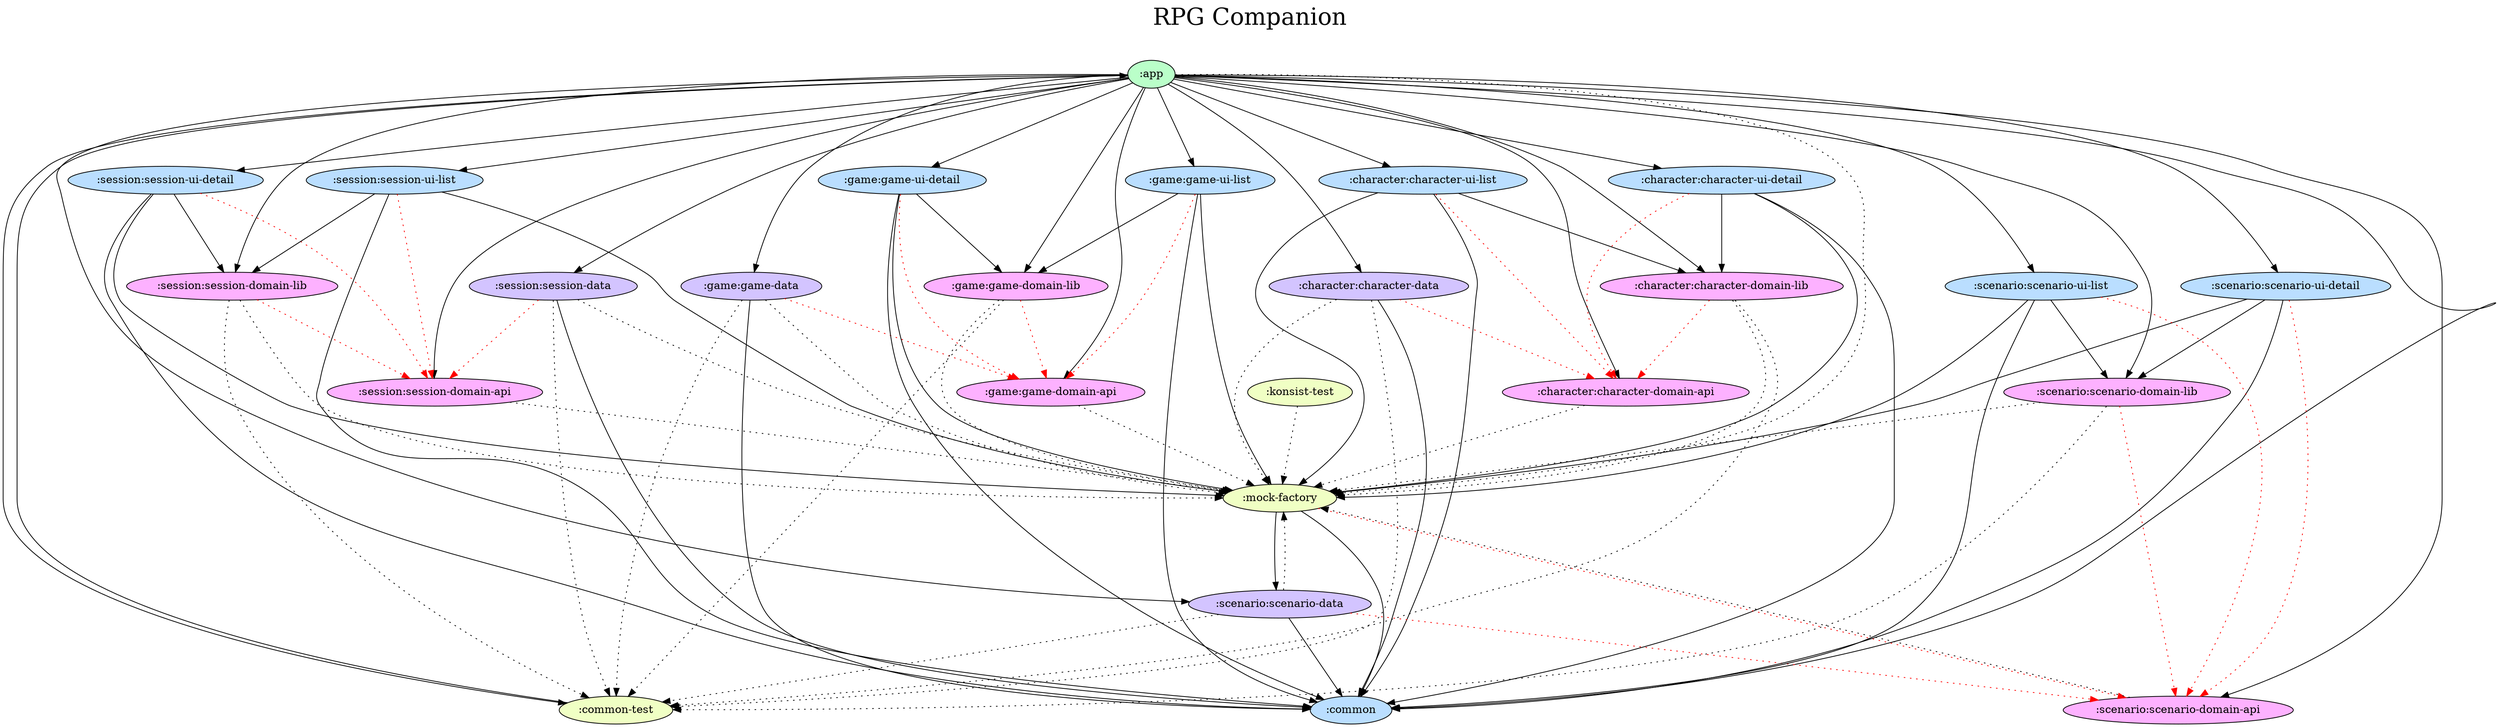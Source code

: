digraph {
  graph [label="RPG Companion\n ",labelloc=t,fontsize=30,ranksep=1.4];
  node [style=filled, fillcolor="#bbbbbb"];
  rankdir=TB;

  # Projects

  ":app" [fillcolor="#baffc9"];
  ":character:character-data" [fillcolor="#d3c4ff"];
  ":character:character-domain-api" [fillcolor="#fdb1ff"];
  ":character:character-domain-lib" [fillcolor="#fdb1ff"];
  ":character:character-ui-detail" [fillcolor="#badeff"];
  ":character:character-ui-list" [fillcolor="#badeff"];
  ":common" [fillcolor="#badeff"];
  ":common-test" [fillcolor="#f0ffc4"];
  ":game:game-data" [fillcolor="#d3c4ff"];
  ":game:game-domain-api" [fillcolor="#fdb1ff"];
  ":game:game-domain-lib" [fillcolor="#fdb1ff"];
  ":game:game-ui-detail" [fillcolor="#badeff"];
  ":game:game-ui-list" [fillcolor="#badeff"];
  ":konsist-test" [fillcolor="#f0ffc4"];
  ":mock-factory" [fillcolor="#f0ffc4"];
  ":scenario:scenario-data" [fillcolor="#d3c4ff"];
  ":scenario:scenario-domain-api" [fillcolor="#fdb1ff"];
  ":scenario:scenario-domain-lib" [fillcolor="#fdb1ff"];
  ":scenario:scenario-ui-detail" [fillcolor="#badeff"];
  ":scenario:scenario-ui-list" [fillcolor="#badeff"];
  ":session:session-data" [fillcolor="#d3c4ff"];
  ":session:session-domain-api" [fillcolor="#fdb1ff"];
  ":session:session-domain-lib" [fillcolor="#fdb1ff"];
  ":session:session-ui-detail" [fillcolor="#badeff"];
  ":session:session-ui-list" [fillcolor="#badeff"];

  {rank = same;}

  # Dependencies

  ":app" -> ":common" [style=filled, style=filled]
  ":app" -> ":mock-factory" [style=filled, style=dotted]
  ":app" -> ":character:character-data" [style=filled, style=filled]
  ":app" -> ":character:character-domain-lib" [style=filled, style=filled]
  ":app" -> ":character:character-ui-detail" [style=filled, style=filled]
  ":app" -> ":character:character-ui-list" [style=filled, style=filled]
  ":app" -> ":game:game-data" [style=filled, style=filled]
  ":app" -> ":game:game-domain-lib" [style=filled, style=filled]
  ":app" -> ":game:game-ui-detail" [style=filled, style=filled]
  ":app" -> ":game:game-ui-list" [style=filled, style=filled]
  ":app" -> ":scenario:scenario-data" [style=filled, style=filled]
  ":app" -> ":scenario:scenario-domain-lib" [style=filled, style=filled]
  ":app" -> ":scenario:scenario-ui-detail" [style=filled, style=filled]
  ":app" -> ":scenario:scenario-ui-list" [style=filled, style=filled]
  ":app" -> ":session:session-data" [style=filled, style=filled]
  ":app" -> ":session:session-domain-lib" [style=filled, style=filled]
  ":app" -> ":session:session-ui-detail" [style=filled, style=filled]
  ":app" -> ":session:session-ui-list" [style=filled, style=filled]
  ":app" -> ":common-test" [style=filled]
  ":app" -> ":character:character-domain-api" [style=filled]
  ":app" -> ":scenario:scenario-domain-api" [style=filled]
  ":app" -> ":session:session-domain-api" [style=filled]
  ":app" -> ":game:game-domain-api" [style=filled]
  ":common-test" -> ":app" [style=filled]
  ":mock-factory" -> ":scenario:scenario-domain-api" [color=red,style=dotted]
  ":mock-factory" -> ":common" [style=filled]
  ":mock-factory" -> ":scenario:scenario-data" [style=filled]
  ":konsist-test" -> ":mock-factory" [style=dotted]
  ":character:character-domain-lib" -> ":character:character-domain-api" [color=red,style=dotted]
  ":character:character-domain-lib" -> ":mock-factory" [style=dotted]
  ":character:character-domain-lib" -> ":common-test" [style=dotted]
  ":character:character-domain-api" -> ":mock-factory" [style=dotted]
  ":character:character-ui-detail" -> ":character:character-domain-api" [color=red,style=dotted]
  ":character:character-ui-detail" -> ":common" [style=filled]
  ":character:character-ui-detail" -> ":mock-factory" [style=filled]
  ":character:character-ui-detail" -> ":character:character-domain-lib" [style=filled]
  ":character:character-ui-list" -> ":character:character-domain-api" [color=red,style=dotted]
  ":character:character-ui-list" -> ":common" [style=filled]
  ":character:character-ui-list" -> ":mock-factory" [style=filled]
  ":character:character-ui-list" -> ":character:character-domain-lib" [style=filled]
  ":character:character-data" -> ":character:character-domain-api" [color=red,style=dotted]
  ":character:character-data" -> ":common" [style=filled]
  ":character:character-data" -> ":mock-factory" [style=dotted]
  ":character:character-data" -> ":common-test" [style=dotted]
  ":game:game-data" -> ":game:game-domain-api" [color=red,style=dotted]
  ":game:game-data" -> ":common" [style=filled]
  ":game:game-data" -> ":mock-factory" [style=dotted]
  ":game:game-data" -> ":common-test" [style=dotted]
  ":game:game-ui-list" -> ":game:game-domain-api" [color=red,style=dotted]
  ":game:game-ui-list" -> ":common" [style=filled]
  ":game:game-ui-list" -> ":mock-factory" [style=filled]
  ":game:game-ui-list" -> ":game:game-domain-lib" [style=filled]
  ":game:game-domain-api" -> ":mock-factory" [style=dotted]
  ":game:game-ui-detail" -> ":game:game-domain-api" [color=red,style=dotted]
  ":game:game-ui-detail" -> ":common" [style=filled]
  ":game:game-ui-detail" -> ":mock-factory" [style=filled]
  ":game:game-ui-detail" -> ":game:game-domain-lib" [style=filled]
  ":game:game-domain-lib" -> ":game:game-domain-api" [color=red,style=dotted]
  ":game:game-domain-lib" -> ":mock-factory" [style=dotted]
  ":game:game-domain-lib" -> ":common-test" [style=dotted]
  ":scenario:scenario-domain-api" -> ":mock-factory" [style=dotted]
  ":scenario:scenario-ui-list" -> ":scenario:scenario-domain-api" [color=red,style=dotted]
  ":scenario:scenario-ui-list" -> ":common" [style=filled]
  ":scenario:scenario-ui-list" -> ":mock-factory" [style=filled]
  ":scenario:scenario-ui-list" -> ":scenario:scenario-domain-lib" [style=filled]
  ":scenario:scenario-domain-lib" -> ":scenario:scenario-domain-api" [color=red,style=dotted]
  ":scenario:scenario-domain-lib" -> ":mock-factory" [style=dotted]
  ":scenario:scenario-domain-lib" -> ":common-test" [style=dotted]
  ":scenario:scenario-data" -> ":scenario:scenario-domain-api" [color=red,style=dotted]
  ":scenario:scenario-data" -> ":common" [style=filled]
  ":scenario:scenario-data" -> ":mock-factory" [style=dotted]
  ":scenario:scenario-data" -> ":common-test" [style=dotted]
  ":scenario:scenario-ui-detail" -> ":scenario:scenario-domain-api" [color=red,style=dotted]
  ":scenario:scenario-ui-detail" -> ":common" [style=filled]
  ":scenario:scenario-ui-detail" -> ":mock-factory" [style=filled]
  ":scenario:scenario-ui-detail" -> ":scenario:scenario-domain-lib" [style=filled]
  ":session:session-data" -> ":session:session-domain-api" [color=red,style=dotted]
  ":session:session-data" -> ":common" [style=filled]
  ":session:session-data" -> ":mock-factory" [style=dotted]
  ":session:session-data" -> ":common-test" [style=dotted]
  ":session:session-domain-api" -> ":mock-factory" [style=dotted]
  ":session:session-ui-detail" -> ":session:session-domain-api" [color=red,style=dotted]
  ":session:session-ui-detail" -> ":common" [style=filled]
  ":session:session-ui-detail" -> ":mock-factory" [style=filled]
  ":session:session-ui-detail" -> ":session:session-domain-lib" [style=filled]
  ":session:session-domain-lib" -> ":session:session-domain-api" [color=red,style=dotted]
  ":session:session-domain-lib" -> ":mock-factory" [style=dotted]
  ":session:session-domain-lib" -> ":common-test" [style=dotted]
  ":session:session-ui-list" -> ":session:session-domain-api" [color=red,style=dotted]
  ":session:session-ui-list" -> ":common" [style=filled]
  ":session:session-ui-list" -> ":mock-factory" [style=filled]
  ":session:session-ui-list" -> ":session:session-domain-lib" [style=filled]
}
